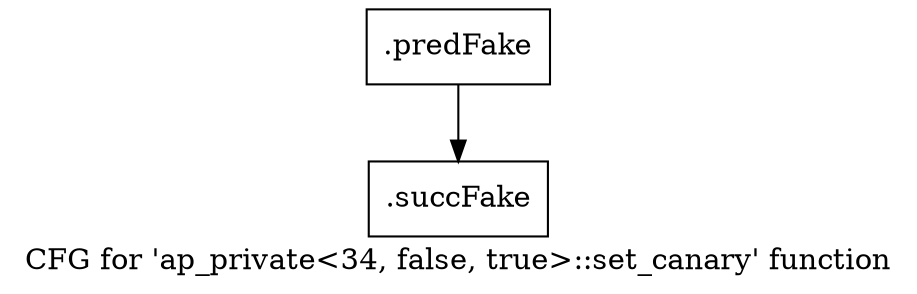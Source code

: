 digraph "CFG for 'ap_private\<34, false, true\>::set_canary' function" {
	label="CFG for 'ap_private\<34, false, true\>::set_canary' function";

	Node0x5aff7a0 [shape=record,filename="",linenumber="",label="{.predFake}"];
	Node0x5aff7a0 -> Node0x60e6100[ callList="" memoryops="" filename="/mnt/xilinx/Vitis_HLS/2021.2/include/etc/ap_private.h" execusionnum="3645"];
	Node0x60e6100 [shape=record,filename="/mnt/xilinx/Vitis_HLS/2021.2/include/etc/ap_private.h",linenumber="1429",label="{.succFake}"];
}
